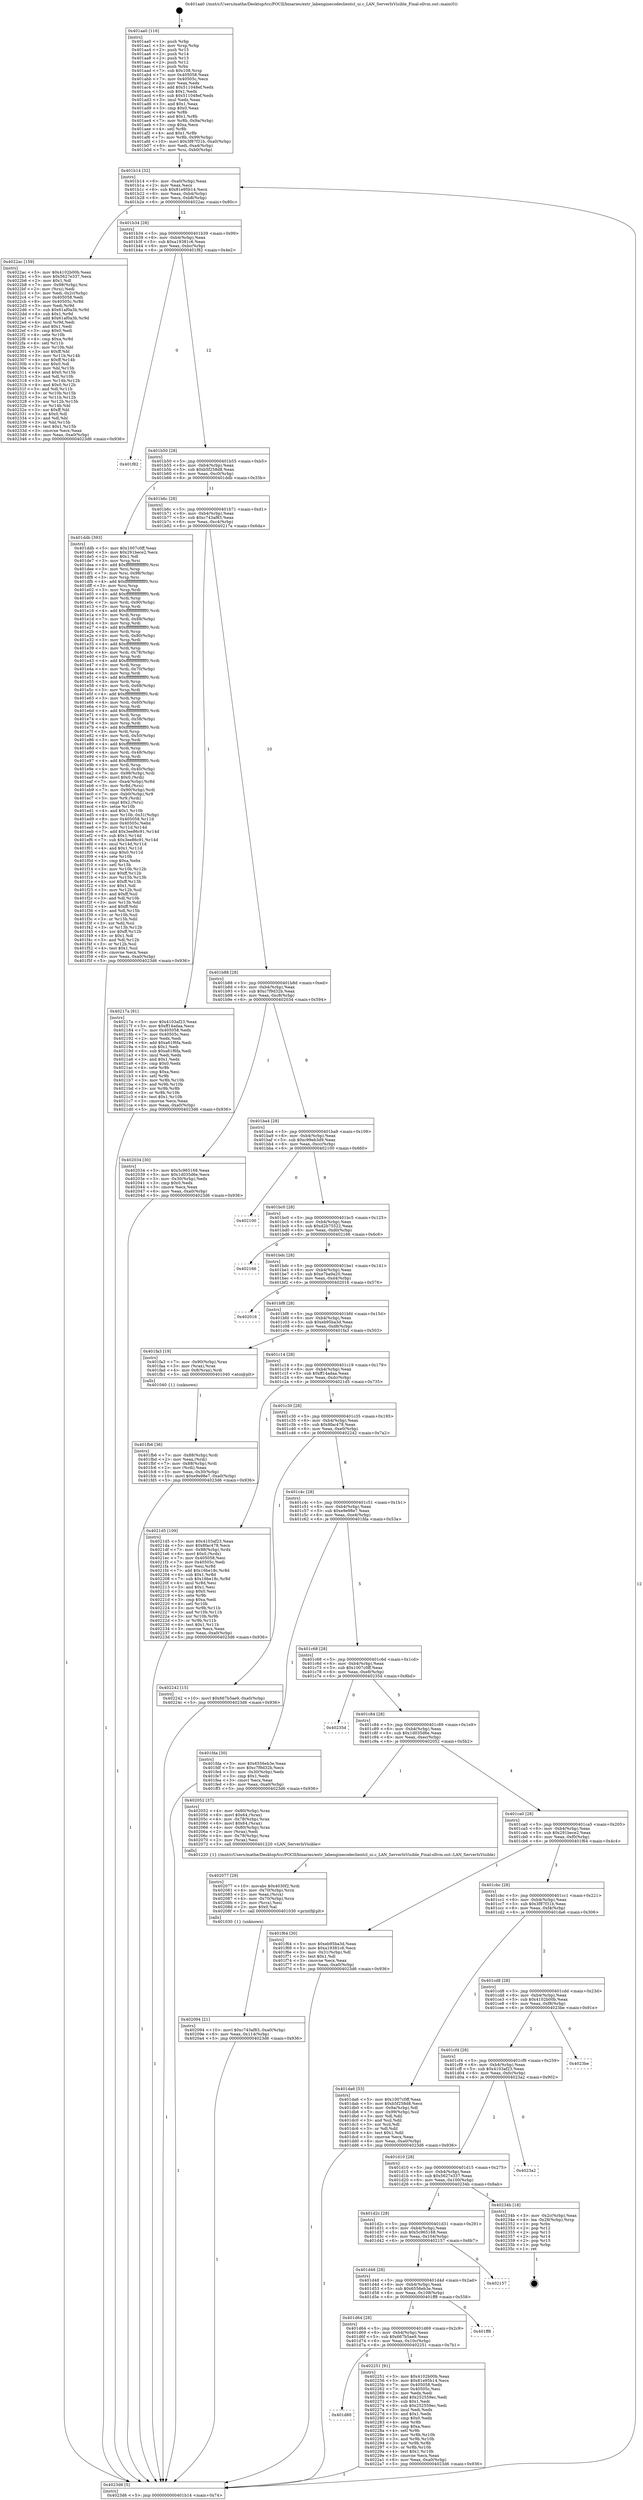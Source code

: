 digraph "0x401aa0" {
  label = "0x401aa0 (/mnt/c/Users/mathe/Desktop/tcc/POCII/binaries/extr_labenginecodeclientcl_ui.c_LAN_ServerIsVisible_Final-ollvm.out::main(0))"
  labelloc = "t"
  node[shape=record]

  Entry [label="",width=0.3,height=0.3,shape=circle,fillcolor=black,style=filled]
  "0x401b14" [label="{
     0x401b14 [32]\l
     | [instrs]\l
     &nbsp;&nbsp;0x401b14 \<+6\>: mov -0xa0(%rbp),%eax\l
     &nbsp;&nbsp;0x401b1a \<+2\>: mov %eax,%ecx\l
     &nbsp;&nbsp;0x401b1c \<+6\>: sub $0x81e95b14,%ecx\l
     &nbsp;&nbsp;0x401b22 \<+6\>: mov %eax,-0xb4(%rbp)\l
     &nbsp;&nbsp;0x401b28 \<+6\>: mov %ecx,-0xb8(%rbp)\l
     &nbsp;&nbsp;0x401b2e \<+6\>: je 00000000004022ac \<main+0x80c\>\l
  }"]
  "0x4022ac" [label="{
     0x4022ac [159]\l
     | [instrs]\l
     &nbsp;&nbsp;0x4022ac \<+5\>: mov $0x4102b00b,%eax\l
     &nbsp;&nbsp;0x4022b1 \<+5\>: mov $0x5627e337,%ecx\l
     &nbsp;&nbsp;0x4022b6 \<+2\>: mov $0x1,%dl\l
     &nbsp;&nbsp;0x4022b8 \<+7\>: mov -0x98(%rbp),%rsi\l
     &nbsp;&nbsp;0x4022bf \<+2\>: mov (%rsi),%edi\l
     &nbsp;&nbsp;0x4022c1 \<+3\>: mov %edi,-0x2c(%rbp)\l
     &nbsp;&nbsp;0x4022c4 \<+7\>: mov 0x405058,%edi\l
     &nbsp;&nbsp;0x4022cb \<+8\>: mov 0x40505c,%r8d\l
     &nbsp;&nbsp;0x4022d3 \<+3\>: mov %edi,%r9d\l
     &nbsp;&nbsp;0x4022d6 \<+7\>: sub $0x61af0a3b,%r9d\l
     &nbsp;&nbsp;0x4022dd \<+4\>: sub $0x1,%r9d\l
     &nbsp;&nbsp;0x4022e1 \<+7\>: add $0x61af0a3b,%r9d\l
     &nbsp;&nbsp;0x4022e8 \<+4\>: imul %r9d,%edi\l
     &nbsp;&nbsp;0x4022ec \<+3\>: and $0x1,%edi\l
     &nbsp;&nbsp;0x4022ef \<+3\>: cmp $0x0,%edi\l
     &nbsp;&nbsp;0x4022f2 \<+4\>: sete %r10b\l
     &nbsp;&nbsp;0x4022f6 \<+4\>: cmp $0xa,%r8d\l
     &nbsp;&nbsp;0x4022fa \<+4\>: setl %r11b\l
     &nbsp;&nbsp;0x4022fe \<+3\>: mov %r10b,%bl\l
     &nbsp;&nbsp;0x402301 \<+3\>: xor $0xff,%bl\l
     &nbsp;&nbsp;0x402304 \<+3\>: mov %r11b,%r14b\l
     &nbsp;&nbsp;0x402307 \<+4\>: xor $0xff,%r14b\l
     &nbsp;&nbsp;0x40230b \<+3\>: xor $0x0,%dl\l
     &nbsp;&nbsp;0x40230e \<+3\>: mov %bl,%r15b\l
     &nbsp;&nbsp;0x402311 \<+4\>: and $0x0,%r15b\l
     &nbsp;&nbsp;0x402315 \<+3\>: and %dl,%r10b\l
     &nbsp;&nbsp;0x402318 \<+3\>: mov %r14b,%r12b\l
     &nbsp;&nbsp;0x40231b \<+4\>: and $0x0,%r12b\l
     &nbsp;&nbsp;0x40231f \<+3\>: and %dl,%r11b\l
     &nbsp;&nbsp;0x402322 \<+3\>: or %r10b,%r15b\l
     &nbsp;&nbsp;0x402325 \<+3\>: or %r11b,%r12b\l
     &nbsp;&nbsp;0x402328 \<+3\>: xor %r12b,%r15b\l
     &nbsp;&nbsp;0x40232b \<+3\>: or %r14b,%bl\l
     &nbsp;&nbsp;0x40232e \<+3\>: xor $0xff,%bl\l
     &nbsp;&nbsp;0x402331 \<+3\>: or $0x0,%dl\l
     &nbsp;&nbsp;0x402334 \<+2\>: and %dl,%bl\l
     &nbsp;&nbsp;0x402336 \<+3\>: or %bl,%r15b\l
     &nbsp;&nbsp;0x402339 \<+4\>: test $0x1,%r15b\l
     &nbsp;&nbsp;0x40233d \<+3\>: cmovne %ecx,%eax\l
     &nbsp;&nbsp;0x402340 \<+6\>: mov %eax,-0xa0(%rbp)\l
     &nbsp;&nbsp;0x402346 \<+5\>: jmp 00000000004023d6 \<main+0x936\>\l
  }"]
  "0x401b34" [label="{
     0x401b34 [28]\l
     | [instrs]\l
     &nbsp;&nbsp;0x401b34 \<+5\>: jmp 0000000000401b39 \<main+0x99\>\l
     &nbsp;&nbsp;0x401b39 \<+6\>: mov -0xb4(%rbp),%eax\l
     &nbsp;&nbsp;0x401b3f \<+5\>: sub $0xa19381c6,%eax\l
     &nbsp;&nbsp;0x401b44 \<+6\>: mov %eax,-0xbc(%rbp)\l
     &nbsp;&nbsp;0x401b4a \<+6\>: je 0000000000401f82 \<main+0x4e2\>\l
  }"]
  Exit [label="",width=0.3,height=0.3,shape=circle,fillcolor=black,style=filled,peripheries=2]
  "0x401f82" [label="{
     0x401f82\l
  }", style=dashed]
  "0x401b50" [label="{
     0x401b50 [28]\l
     | [instrs]\l
     &nbsp;&nbsp;0x401b50 \<+5\>: jmp 0000000000401b55 \<main+0xb5\>\l
     &nbsp;&nbsp;0x401b55 \<+6\>: mov -0xb4(%rbp),%eax\l
     &nbsp;&nbsp;0x401b5b \<+5\>: sub $0xb5f258d8,%eax\l
     &nbsp;&nbsp;0x401b60 \<+6\>: mov %eax,-0xc0(%rbp)\l
     &nbsp;&nbsp;0x401b66 \<+6\>: je 0000000000401ddb \<main+0x33b\>\l
  }"]
  "0x401d80" [label="{
     0x401d80\l
  }", style=dashed]
  "0x401ddb" [label="{
     0x401ddb [393]\l
     | [instrs]\l
     &nbsp;&nbsp;0x401ddb \<+5\>: mov $0x1007c0ff,%eax\l
     &nbsp;&nbsp;0x401de0 \<+5\>: mov $0x291bece2,%ecx\l
     &nbsp;&nbsp;0x401de5 \<+2\>: mov $0x1,%dl\l
     &nbsp;&nbsp;0x401de7 \<+3\>: mov %rsp,%rsi\l
     &nbsp;&nbsp;0x401dea \<+4\>: add $0xfffffffffffffff0,%rsi\l
     &nbsp;&nbsp;0x401dee \<+3\>: mov %rsi,%rsp\l
     &nbsp;&nbsp;0x401df1 \<+7\>: mov %rsi,-0x98(%rbp)\l
     &nbsp;&nbsp;0x401df8 \<+3\>: mov %rsp,%rsi\l
     &nbsp;&nbsp;0x401dfb \<+4\>: add $0xfffffffffffffff0,%rsi\l
     &nbsp;&nbsp;0x401dff \<+3\>: mov %rsi,%rsp\l
     &nbsp;&nbsp;0x401e02 \<+3\>: mov %rsp,%rdi\l
     &nbsp;&nbsp;0x401e05 \<+4\>: add $0xfffffffffffffff0,%rdi\l
     &nbsp;&nbsp;0x401e09 \<+3\>: mov %rdi,%rsp\l
     &nbsp;&nbsp;0x401e0c \<+7\>: mov %rdi,-0x90(%rbp)\l
     &nbsp;&nbsp;0x401e13 \<+3\>: mov %rsp,%rdi\l
     &nbsp;&nbsp;0x401e16 \<+4\>: add $0xfffffffffffffff0,%rdi\l
     &nbsp;&nbsp;0x401e1a \<+3\>: mov %rdi,%rsp\l
     &nbsp;&nbsp;0x401e1d \<+7\>: mov %rdi,-0x88(%rbp)\l
     &nbsp;&nbsp;0x401e24 \<+3\>: mov %rsp,%rdi\l
     &nbsp;&nbsp;0x401e27 \<+4\>: add $0xfffffffffffffff0,%rdi\l
     &nbsp;&nbsp;0x401e2b \<+3\>: mov %rdi,%rsp\l
     &nbsp;&nbsp;0x401e2e \<+4\>: mov %rdi,-0x80(%rbp)\l
     &nbsp;&nbsp;0x401e32 \<+3\>: mov %rsp,%rdi\l
     &nbsp;&nbsp;0x401e35 \<+4\>: add $0xfffffffffffffff0,%rdi\l
     &nbsp;&nbsp;0x401e39 \<+3\>: mov %rdi,%rsp\l
     &nbsp;&nbsp;0x401e3c \<+4\>: mov %rdi,-0x78(%rbp)\l
     &nbsp;&nbsp;0x401e40 \<+3\>: mov %rsp,%rdi\l
     &nbsp;&nbsp;0x401e43 \<+4\>: add $0xfffffffffffffff0,%rdi\l
     &nbsp;&nbsp;0x401e47 \<+3\>: mov %rdi,%rsp\l
     &nbsp;&nbsp;0x401e4a \<+4\>: mov %rdi,-0x70(%rbp)\l
     &nbsp;&nbsp;0x401e4e \<+3\>: mov %rsp,%rdi\l
     &nbsp;&nbsp;0x401e51 \<+4\>: add $0xfffffffffffffff0,%rdi\l
     &nbsp;&nbsp;0x401e55 \<+3\>: mov %rdi,%rsp\l
     &nbsp;&nbsp;0x401e58 \<+4\>: mov %rdi,-0x68(%rbp)\l
     &nbsp;&nbsp;0x401e5c \<+3\>: mov %rsp,%rdi\l
     &nbsp;&nbsp;0x401e5f \<+4\>: add $0xfffffffffffffff0,%rdi\l
     &nbsp;&nbsp;0x401e63 \<+3\>: mov %rdi,%rsp\l
     &nbsp;&nbsp;0x401e66 \<+4\>: mov %rdi,-0x60(%rbp)\l
     &nbsp;&nbsp;0x401e6a \<+3\>: mov %rsp,%rdi\l
     &nbsp;&nbsp;0x401e6d \<+4\>: add $0xfffffffffffffff0,%rdi\l
     &nbsp;&nbsp;0x401e71 \<+3\>: mov %rdi,%rsp\l
     &nbsp;&nbsp;0x401e74 \<+4\>: mov %rdi,-0x58(%rbp)\l
     &nbsp;&nbsp;0x401e78 \<+3\>: mov %rsp,%rdi\l
     &nbsp;&nbsp;0x401e7b \<+4\>: add $0xfffffffffffffff0,%rdi\l
     &nbsp;&nbsp;0x401e7f \<+3\>: mov %rdi,%rsp\l
     &nbsp;&nbsp;0x401e82 \<+4\>: mov %rdi,-0x50(%rbp)\l
     &nbsp;&nbsp;0x401e86 \<+3\>: mov %rsp,%rdi\l
     &nbsp;&nbsp;0x401e89 \<+4\>: add $0xfffffffffffffff0,%rdi\l
     &nbsp;&nbsp;0x401e8d \<+3\>: mov %rdi,%rsp\l
     &nbsp;&nbsp;0x401e90 \<+4\>: mov %rdi,-0x48(%rbp)\l
     &nbsp;&nbsp;0x401e94 \<+3\>: mov %rsp,%rdi\l
     &nbsp;&nbsp;0x401e97 \<+4\>: add $0xfffffffffffffff0,%rdi\l
     &nbsp;&nbsp;0x401e9b \<+3\>: mov %rdi,%rsp\l
     &nbsp;&nbsp;0x401e9e \<+4\>: mov %rdi,-0x40(%rbp)\l
     &nbsp;&nbsp;0x401ea2 \<+7\>: mov -0x98(%rbp),%rdi\l
     &nbsp;&nbsp;0x401ea9 \<+6\>: movl $0x0,(%rdi)\l
     &nbsp;&nbsp;0x401eaf \<+7\>: mov -0xa4(%rbp),%r8d\l
     &nbsp;&nbsp;0x401eb6 \<+3\>: mov %r8d,(%rsi)\l
     &nbsp;&nbsp;0x401eb9 \<+7\>: mov -0x90(%rbp),%rdi\l
     &nbsp;&nbsp;0x401ec0 \<+7\>: mov -0xb0(%rbp),%r9\l
     &nbsp;&nbsp;0x401ec7 \<+3\>: mov %r9,(%rdi)\l
     &nbsp;&nbsp;0x401eca \<+3\>: cmpl $0x2,(%rsi)\l
     &nbsp;&nbsp;0x401ecd \<+4\>: setne %r10b\l
     &nbsp;&nbsp;0x401ed1 \<+4\>: and $0x1,%r10b\l
     &nbsp;&nbsp;0x401ed5 \<+4\>: mov %r10b,-0x31(%rbp)\l
     &nbsp;&nbsp;0x401ed9 \<+8\>: mov 0x405058,%r11d\l
     &nbsp;&nbsp;0x401ee1 \<+7\>: mov 0x40505c,%ebx\l
     &nbsp;&nbsp;0x401ee8 \<+3\>: mov %r11d,%r14d\l
     &nbsp;&nbsp;0x401eeb \<+7\>: add $0x3ee86c91,%r14d\l
     &nbsp;&nbsp;0x401ef2 \<+4\>: sub $0x1,%r14d\l
     &nbsp;&nbsp;0x401ef6 \<+7\>: sub $0x3ee86c91,%r14d\l
     &nbsp;&nbsp;0x401efd \<+4\>: imul %r14d,%r11d\l
     &nbsp;&nbsp;0x401f01 \<+4\>: and $0x1,%r11d\l
     &nbsp;&nbsp;0x401f05 \<+4\>: cmp $0x0,%r11d\l
     &nbsp;&nbsp;0x401f09 \<+4\>: sete %r10b\l
     &nbsp;&nbsp;0x401f0d \<+3\>: cmp $0xa,%ebx\l
     &nbsp;&nbsp;0x401f10 \<+4\>: setl %r15b\l
     &nbsp;&nbsp;0x401f14 \<+3\>: mov %r10b,%r12b\l
     &nbsp;&nbsp;0x401f17 \<+4\>: xor $0xff,%r12b\l
     &nbsp;&nbsp;0x401f1b \<+3\>: mov %r15b,%r13b\l
     &nbsp;&nbsp;0x401f1e \<+4\>: xor $0xff,%r13b\l
     &nbsp;&nbsp;0x401f22 \<+3\>: xor $0x1,%dl\l
     &nbsp;&nbsp;0x401f25 \<+3\>: mov %r12b,%sil\l
     &nbsp;&nbsp;0x401f28 \<+4\>: and $0xff,%sil\l
     &nbsp;&nbsp;0x401f2c \<+3\>: and %dl,%r10b\l
     &nbsp;&nbsp;0x401f2f \<+3\>: mov %r13b,%dil\l
     &nbsp;&nbsp;0x401f32 \<+4\>: and $0xff,%dil\l
     &nbsp;&nbsp;0x401f36 \<+3\>: and %dl,%r15b\l
     &nbsp;&nbsp;0x401f39 \<+3\>: or %r10b,%sil\l
     &nbsp;&nbsp;0x401f3c \<+3\>: or %r15b,%dil\l
     &nbsp;&nbsp;0x401f3f \<+3\>: xor %dil,%sil\l
     &nbsp;&nbsp;0x401f42 \<+3\>: or %r13b,%r12b\l
     &nbsp;&nbsp;0x401f45 \<+4\>: xor $0xff,%r12b\l
     &nbsp;&nbsp;0x401f49 \<+3\>: or $0x1,%dl\l
     &nbsp;&nbsp;0x401f4c \<+3\>: and %dl,%r12b\l
     &nbsp;&nbsp;0x401f4f \<+3\>: or %r12b,%sil\l
     &nbsp;&nbsp;0x401f52 \<+4\>: test $0x1,%sil\l
     &nbsp;&nbsp;0x401f56 \<+3\>: cmovne %ecx,%eax\l
     &nbsp;&nbsp;0x401f59 \<+6\>: mov %eax,-0xa0(%rbp)\l
     &nbsp;&nbsp;0x401f5f \<+5\>: jmp 00000000004023d6 \<main+0x936\>\l
  }"]
  "0x401b6c" [label="{
     0x401b6c [28]\l
     | [instrs]\l
     &nbsp;&nbsp;0x401b6c \<+5\>: jmp 0000000000401b71 \<main+0xd1\>\l
     &nbsp;&nbsp;0x401b71 \<+6\>: mov -0xb4(%rbp),%eax\l
     &nbsp;&nbsp;0x401b77 \<+5\>: sub $0xc743af83,%eax\l
     &nbsp;&nbsp;0x401b7c \<+6\>: mov %eax,-0xc4(%rbp)\l
     &nbsp;&nbsp;0x401b82 \<+6\>: je 000000000040217a \<main+0x6da\>\l
  }"]
  "0x402251" [label="{
     0x402251 [91]\l
     | [instrs]\l
     &nbsp;&nbsp;0x402251 \<+5\>: mov $0x4102b00b,%eax\l
     &nbsp;&nbsp;0x402256 \<+5\>: mov $0x81e95b14,%ecx\l
     &nbsp;&nbsp;0x40225b \<+7\>: mov 0x405058,%edx\l
     &nbsp;&nbsp;0x402262 \<+7\>: mov 0x40505c,%esi\l
     &nbsp;&nbsp;0x402269 \<+2\>: mov %edx,%edi\l
     &nbsp;&nbsp;0x40226b \<+6\>: add $0x252559ec,%edi\l
     &nbsp;&nbsp;0x402271 \<+3\>: sub $0x1,%edi\l
     &nbsp;&nbsp;0x402274 \<+6\>: sub $0x252559ec,%edi\l
     &nbsp;&nbsp;0x40227a \<+3\>: imul %edi,%edx\l
     &nbsp;&nbsp;0x40227d \<+3\>: and $0x1,%edx\l
     &nbsp;&nbsp;0x402280 \<+3\>: cmp $0x0,%edx\l
     &nbsp;&nbsp;0x402283 \<+4\>: sete %r8b\l
     &nbsp;&nbsp;0x402287 \<+3\>: cmp $0xa,%esi\l
     &nbsp;&nbsp;0x40228a \<+4\>: setl %r9b\l
     &nbsp;&nbsp;0x40228e \<+3\>: mov %r8b,%r10b\l
     &nbsp;&nbsp;0x402291 \<+3\>: and %r9b,%r10b\l
     &nbsp;&nbsp;0x402294 \<+3\>: xor %r9b,%r8b\l
     &nbsp;&nbsp;0x402297 \<+3\>: or %r8b,%r10b\l
     &nbsp;&nbsp;0x40229a \<+4\>: test $0x1,%r10b\l
     &nbsp;&nbsp;0x40229e \<+3\>: cmovne %ecx,%eax\l
     &nbsp;&nbsp;0x4022a1 \<+6\>: mov %eax,-0xa0(%rbp)\l
     &nbsp;&nbsp;0x4022a7 \<+5\>: jmp 00000000004023d6 \<main+0x936\>\l
  }"]
  "0x40217a" [label="{
     0x40217a [91]\l
     | [instrs]\l
     &nbsp;&nbsp;0x40217a \<+5\>: mov $0x4103af23,%eax\l
     &nbsp;&nbsp;0x40217f \<+5\>: mov $0xff14adaa,%ecx\l
     &nbsp;&nbsp;0x402184 \<+7\>: mov 0x405058,%edx\l
     &nbsp;&nbsp;0x40218b \<+7\>: mov 0x40505c,%esi\l
     &nbsp;&nbsp;0x402192 \<+2\>: mov %edx,%edi\l
     &nbsp;&nbsp;0x402194 \<+6\>: add $0xa61f6fa,%edi\l
     &nbsp;&nbsp;0x40219a \<+3\>: sub $0x1,%edi\l
     &nbsp;&nbsp;0x40219d \<+6\>: sub $0xa61f6fa,%edi\l
     &nbsp;&nbsp;0x4021a3 \<+3\>: imul %edi,%edx\l
     &nbsp;&nbsp;0x4021a6 \<+3\>: and $0x1,%edx\l
     &nbsp;&nbsp;0x4021a9 \<+3\>: cmp $0x0,%edx\l
     &nbsp;&nbsp;0x4021ac \<+4\>: sete %r8b\l
     &nbsp;&nbsp;0x4021b0 \<+3\>: cmp $0xa,%esi\l
     &nbsp;&nbsp;0x4021b3 \<+4\>: setl %r9b\l
     &nbsp;&nbsp;0x4021b7 \<+3\>: mov %r8b,%r10b\l
     &nbsp;&nbsp;0x4021ba \<+3\>: and %r9b,%r10b\l
     &nbsp;&nbsp;0x4021bd \<+3\>: xor %r9b,%r8b\l
     &nbsp;&nbsp;0x4021c0 \<+3\>: or %r8b,%r10b\l
     &nbsp;&nbsp;0x4021c3 \<+4\>: test $0x1,%r10b\l
     &nbsp;&nbsp;0x4021c7 \<+3\>: cmovne %ecx,%eax\l
     &nbsp;&nbsp;0x4021ca \<+6\>: mov %eax,-0xa0(%rbp)\l
     &nbsp;&nbsp;0x4021d0 \<+5\>: jmp 00000000004023d6 \<main+0x936\>\l
  }"]
  "0x401b88" [label="{
     0x401b88 [28]\l
     | [instrs]\l
     &nbsp;&nbsp;0x401b88 \<+5\>: jmp 0000000000401b8d \<main+0xed\>\l
     &nbsp;&nbsp;0x401b8d \<+6\>: mov -0xb4(%rbp),%eax\l
     &nbsp;&nbsp;0x401b93 \<+5\>: sub $0xc7f9d32b,%eax\l
     &nbsp;&nbsp;0x401b98 \<+6\>: mov %eax,-0xc8(%rbp)\l
     &nbsp;&nbsp;0x401b9e \<+6\>: je 0000000000402034 \<main+0x594\>\l
  }"]
  "0x401d64" [label="{
     0x401d64 [28]\l
     | [instrs]\l
     &nbsp;&nbsp;0x401d64 \<+5\>: jmp 0000000000401d69 \<main+0x2c9\>\l
     &nbsp;&nbsp;0x401d69 \<+6\>: mov -0xb4(%rbp),%eax\l
     &nbsp;&nbsp;0x401d6f \<+5\>: sub $0x667b5ae9,%eax\l
     &nbsp;&nbsp;0x401d74 \<+6\>: mov %eax,-0x10c(%rbp)\l
     &nbsp;&nbsp;0x401d7a \<+6\>: je 0000000000402251 \<main+0x7b1\>\l
  }"]
  "0x402034" [label="{
     0x402034 [30]\l
     | [instrs]\l
     &nbsp;&nbsp;0x402034 \<+5\>: mov $0x5c965168,%eax\l
     &nbsp;&nbsp;0x402039 \<+5\>: mov $0x1d035d6e,%ecx\l
     &nbsp;&nbsp;0x40203e \<+3\>: mov -0x30(%rbp),%edx\l
     &nbsp;&nbsp;0x402041 \<+3\>: cmp $0x0,%edx\l
     &nbsp;&nbsp;0x402044 \<+3\>: cmove %ecx,%eax\l
     &nbsp;&nbsp;0x402047 \<+6\>: mov %eax,-0xa0(%rbp)\l
     &nbsp;&nbsp;0x40204d \<+5\>: jmp 00000000004023d6 \<main+0x936\>\l
  }"]
  "0x401ba4" [label="{
     0x401ba4 [28]\l
     | [instrs]\l
     &nbsp;&nbsp;0x401ba4 \<+5\>: jmp 0000000000401ba9 \<main+0x109\>\l
     &nbsp;&nbsp;0x401ba9 \<+6\>: mov -0xb4(%rbp),%eax\l
     &nbsp;&nbsp;0x401baf \<+5\>: sub $0xc99eb3d9,%eax\l
     &nbsp;&nbsp;0x401bb4 \<+6\>: mov %eax,-0xcc(%rbp)\l
     &nbsp;&nbsp;0x401bba \<+6\>: je 0000000000402100 \<main+0x660\>\l
  }"]
  "0x401ff8" [label="{
     0x401ff8\l
  }", style=dashed]
  "0x402100" [label="{
     0x402100\l
  }", style=dashed]
  "0x401bc0" [label="{
     0x401bc0 [28]\l
     | [instrs]\l
     &nbsp;&nbsp;0x401bc0 \<+5\>: jmp 0000000000401bc5 \<main+0x125\>\l
     &nbsp;&nbsp;0x401bc5 \<+6\>: mov -0xb4(%rbp),%eax\l
     &nbsp;&nbsp;0x401bcb \<+5\>: sub $0xd2b75522,%eax\l
     &nbsp;&nbsp;0x401bd0 \<+6\>: mov %eax,-0xd0(%rbp)\l
     &nbsp;&nbsp;0x401bd6 \<+6\>: je 0000000000402166 \<main+0x6c6\>\l
  }"]
  "0x401d48" [label="{
     0x401d48 [28]\l
     | [instrs]\l
     &nbsp;&nbsp;0x401d48 \<+5\>: jmp 0000000000401d4d \<main+0x2ad\>\l
     &nbsp;&nbsp;0x401d4d \<+6\>: mov -0xb4(%rbp),%eax\l
     &nbsp;&nbsp;0x401d53 \<+5\>: sub $0x6556eb3e,%eax\l
     &nbsp;&nbsp;0x401d58 \<+6\>: mov %eax,-0x108(%rbp)\l
     &nbsp;&nbsp;0x401d5e \<+6\>: je 0000000000401ff8 \<main+0x558\>\l
  }"]
  "0x402166" [label="{
     0x402166\l
  }", style=dashed]
  "0x401bdc" [label="{
     0x401bdc [28]\l
     | [instrs]\l
     &nbsp;&nbsp;0x401bdc \<+5\>: jmp 0000000000401be1 \<main+0x141\>\l
     &nbsp;&nbsp;0x401be1 \<+6\>: mov -0xb4(%rbp),%eax\l
     &nbsp;&nbsp;0x401be7 \<+5\>: sub $0xe7ba9a20,%eax\l
     &nbsp;&nbsp;0x401bec \<+6\>: mov %eax,-0xd4(%rbp)\l
     &nbsp;&nbsp;0x401bf2 \<+6\>: je 0000000000402016 \<main+0x576\>\l
  }"]
  "0x402157" [label="{
     0x402157\l
  }", style=dashed]
  "0x402016" [label="{
     0x402016\l
  }", style=dashed]
  "0x401bf8" [label="{
     0x401bf8 [28]\l
     | [instrs]\l
     &nbsp;&nbsp;0x401bf8 \<+5\>: jmp 0000000000401bfd \<main+0x15d\>\l
     &nbsp;&nbsp;0x401bfd \<+6\>: mov -0xb4(%rbp),%eax\l
     &nbsp;&nbsp;0x401c03 \<+5\>: sub $0xeb95ba3d,%eax\l
     &nbsp;&nbsp;0x401c08 \<+6\>: mov %eax,-0xd8(%rbp)\l
     &nbsp;&nbsp;0x401c0e \<+6\>: je 0000000000401fa3 \<main+0x503\>\l
  }"]
  "0x401d2c" [label="{
     0x401d2c [28]\l
     | [instrs]\l
     &nbsp;&nbsp;0x401d2c \<+5\>: jmp 0000000000401d31 \<main+0x291\>\l
     &nbsp;&nbsp;0x401d31 \<+6\>: mov -0xb4(%rbp),%eax\l
     &nbsp;&nbsp;0x401d37 \<+5\>: sub $0x5c965168,%eax\l
     &nbsp;&nbsp;0x401d3c \<+6\>: mov %eax,-0x104(%rbp)\l
     &nbsp;&nbsp;0x401d42 \<+6\>: je 0000000000402157 \<main+0x6b7\>\l
  }"]
  "0x401fa3" [label="{
     0x401fa3 [19]\l
     | [instrs]\l
     &nbsp;&nbsp;0x401fa3 \<+7\>: mov -0x90(%rbp),%rax\l
     &nbsp;&nbsp;0x401faa \<+3\>: mov (%rax),%rax\l
     &nbsp;&nbsp;0x401fad \<+4\>: mov 0x8(%rax),%rdi\l
     &nbsp;&nbsp;0x401fb1 \<+5\>: call 0000000000401040 \<atoi@plt\>\l
     | [calls]\l
     &nbsp;&nbsp;0x401040 \{1\} (unknown)\l
  }"]
  "0x401c14" [label="{
     0x401c14 [28]\l
     | [instrs]\l
     &nbsp;&nbsp;0x401c14 \<+5\>: jmp 0000000000401c19 \<main+0x179\>\l
     &nbsp;&nbsp;0x401c19 \<+6\>: mov -0xb4(%rbp),%eax\l
     &nbsp;&nbsp;0x401c1f \<+5\>: sub $0xff14adaa,%eax\l
     &nbsp;&nbsp;0x401c24 \<+6\>: mov %eax,-0xdc(%rbp)\l
     &nbsp;&nbsp;0x401c2a \<+6\>: je 00000000004021d5 \<main+0x735\>\l
  }"]
  "0x40234b" [label="{
     0x40234b [18]\l
     | [instrs]\l
     &nbsp;&nbsp;0x40234b \<+3\>: mov -0x2c(%rbp),%eax\l
     &nbsp;&nbsp;0x40234e \<+4\>: lea -0x28(%rbp),%rsp\l
     &nbsp;&nbsp;0x402352 \<+1\>: pop %rbx\l
     &nbsp;&nbsp;0x402353 \<+2\>: pop %r12\l
     &nbsp;&nbsp;0x402355 \<+2\>: pop %r13\l
     &nbsp;&nbsp;0x402357 \<+2\>: pop %r14\l
     &nbsp;&nbsp;0x402359 \<+2\>: pop %r15\l
     &nbsp;&nbsp;0x40235b \<+1\>: pop %rbp\l
     &nbsp;&nbsp;0x40235c \<+1\>: ret\l
  }"]
  "0x4021d5" [label="{
     0x4021d5 [109]\l
     | [instrs]\l
     &nbsp;&nbsp;0x4021d5 \<+5\>: mov $0x4103af23,%eax\l
     &nbsp;&nbsp;0x4021da \<+5\>: mov $0x8fac478,%ecx\l
     &nbsp;&nbsp;0x4021df \<+7\>: mov -0x98(%rbp),%rdx\l
     &nbsp;&nbsp;0x4021e6 \<+6\>: movl $0x0,(%rdx)\l
     &nbsp;&nbsp;0x4021ec \<+7\>: mov 0x405058,%esi\l
     &nbsp;&nbsp;0x4021f3 \<+7\>: mov 0x40505c,%edi\l
     &nbsp;&nbsp;0x4021fa \<+3\>: mov %esi,%r8d\l
     &nbsp;&nbsp;0x4021fd \<+7\>: add $0x16be18c,%r8d\l
     &nbsp;&nbsp;0x402204 \<+4\>: sub $0x1,%r8d\l
     &nbsp;&nbsp;0x402208 \<+7\>: sub $0x16be18c,%r8d\l
     &nbsp;&nbsp;0x40220f \<+4\>: imul %r8d,%esi\l
     &nbsp;&nbsp;0x402213 \<+3\>: and $0x1,%esi\l
     &nbsp;&nbsp;0x402216 \<+3\>: cmp $0x0,%esi\l
     &nbsp;&nbsp;0x402219 \<+4\>: sete %r9b\l
     &nbsp;&nbsp;0x40221d \<+3\>: cmp $0xa,%edi\l
     &nbsp;&nbsp;0x402220 \<+4\>: setl %r10b\l
     &nbsp;&nbsp;0x402224 \<+3\>: mov %r9b,%r11b\l
     &nbsp;&nbsp;0x402227 \<+3\>: and %r10b,%r11b\l
     &nbsp;&nbsp;0x40222a \<+3\>: xor %r10b,%r9b\l
     &nbsp;&nbsp;0x40222d \<+3\>: or %r9b,%r11b\l
     &nbsp;&nbsp;0x402230 \<+4\>: test $0x1,%r11b\l
     &nbsp;&nbsp;0x402234 \<+3\>: cmovne %ecx,%eax\l
     &nbsp;&nbsp;0x402237 \<+6\>: mov %eax,-0xa0(%rbp)\l
     &nbsp;&nbsp;0x40223d \<+5\>: jmp 00000000004023d6 \<main+0x936\>\l
  }"]
  "0x401c30" [label="{
     0x401c30 [28]\l
     | [instrs]\l
     &nbsp;&nbsp;0x401c30 \<+5\>: jmp 0000000000401c35 \<main+0x195\>\l
     &nbsp;&nbsp;0x401c35 \<+6\>: mov -0xb4(%rbp),%eax\l
     &nbsp;&nbsp;0x401c3b \<+5\>: sub $0x8fac478,%eax\l
     &nbsp;&nbsp;0x401c40 \<+6\>: mov %eax,-0xe0(%rbp)\l
     &nbsp;&nbsp;0x401c46 \<+6\>: je 0000000000402242 \<main+0x7a2\>\l
  }"]
  "0x401d10" [label="{
     0x401d10 [28]\l
     | [instrs]\l
     &nbsp;&nbsp;0x401d10 \<+5\>: jmp 0000000000401d15 \<main+0x275\>\l
     &nbsp;&nbsp;0x401d15 \<+6\>: mov -0xb4(%rbp),%eax\l
     &nbsp;&nbsp;0x401d1b \<+5\>: sub $0x5627e337,%eax\l
     &nbsp;&nbsp;0x401d20 \<+6\>: mov %eax,-0x100(%rbp)\l
     &nbsp;&nbsp;0x401d26 \<+6\>: je 000000000040234b \<main+0x8ab\>\l
  }"]
  "0x402242" [label="{
     0x402242 [15]\l
     | [instrs]\l
     &nbsp;&nbsp;0x402242 \<+10\>: movl $0x667b5ae9,-0xa0(%rbp)\l
     &nbsp;&nbsp;0x40224c \<+5\>: jmp 00000000004023d6 \<main+0x936\>\l
  }"]
  "0x401c4c" [label="{
     0x401c4c [28]\l
     | [instrs]\l
     &nbsp;&nbsp;0x401c4c \<+5\>: jmp 0000000000401c51 \<main+0x1b1\>\l
     &nbsp;&nbsp;0x401c51 \<+6\>: mov -0xb4(%rbp),%eax\l
     &nbsp;&nbsp;0x401c57 \<+5\>: sub $0xe9e98e7,%eax\l
     &nbsp;&nbsp;0x401c5c \<+6\>: mov %eax,-0xe4(%rbp)\l
     &nbsp;&nbsp;0x401c62 \<+6\>: je 0000000000401fda \<main+0x53a\>\l
  }"]
  "0x4023a2" [label="{
     0x4023a2\l
  }", style=dashed]
  "0x401fda" [label="{
     0x401fda [30]\l
     | [instrs]\l
     &nbsp;&nbsp;0x401fda \<+5\>: mov $0x6556eb3e,%eax\l
     &nbsp;&nbsp;0x401fdf \<+5\>: mov $0xc7f9d32b,%ecx\l
     &nbsp;&nbsp;0x401fe4 \<+3\>: mov -0x30(%rbp),%edx\l
     &nbsp;&nbsp;0x401fe7 \<+3\>: cmp $0x1,%edx\l
     &nbsp;&nbsp;0x401fea \<+3\>: cmovl %ecx,%eax\l
     &nbsp;&nbsp;0x401fed \<+6\>: mov %eax,-0xa0(%rbp)\l
     &nbsp;&nbsp;0x401ff3 \<+5\>: jmp 00000000004023d6 \<main+0x936\>\l
  }"]
  "0x401c68" [label="{
     0x401c68 [28]\l
     | [instrs]\l
     &nbsp;&nbsp;0x401c68 \<+5\>: jmp 0000000000401c6d \<main+0x1cd\>\l
     &nbsp;&nbsp;0x401c6d \<+6\>: mov -0xb4(%rbp),%eax\l
     &nbsp;&nbsp;0x401c73 \<+5\>: sub $0x1007c0ff,%eax\l
     &nbsp;&nbsp;0x401c78 \<+6\>: mov %eax,-0xe8(%rbp)\l
     &nbsp;&nbsp;0x401c7e \<+6\>: je 000000000040235d \<main+0x8bd\>\l
  }"]
  "0x401cf4" [label="{
     0x401cf4 [28]\l
     | [instrs]\l
     &nbsp;&nbsp;0x401cf4 \<+5\>: jmp 0000000000401cf9 \<main+0x259\>\l
     &nbsp;&nbsp;0x401cf9 \<+6\>: mov -0xb4(%rbp),%eax\l
     &nbsp;&nbsp;0x401cff \<+5\>: sub $0x4103af23,%eax\l
     &nbsp;&nbsp;0x401d04 \<+6\>: mov %eax,-0xfc(%rbp)\l
     &nbsp;&nbsp;0x401d0a \<+6\>: je 00000000004023a2 \<main+0x902\>\l
  }"]
  "0x40235d" [label="{
     0x40235d\l
  }", style=dashed]
  "0x401c84" [label="{
     0x401c84 [28]\l
     | [instrs]\l
     &nbsp;&nbsp;0x401c84 \<+5\>: jmp 0000000000401c89 \<main+0x1e9\>\l
     &nbsp;&nbsp;0x401c89 \<+6\>: mov -0xb4(%rbp),%eax\l
     &nbsp;&nbsp;0x401c8f \<+5\>: sub $0x1d035d6e,%eax\l
     &nbsp;&nbsp;0x401c94 \<+6\>: mov %eax,-0xec(%rbp)\l
     &nbsp;&nbsp;0x401c9a \<+6\>: je 0000000000402052 \<main+0x5b2\>\l
  }"]
  "0x4023be" [label="{
     0x4023be\l
  }", style=dashed]
  "0x402052" [label="{
     0x402052 [37]\l
     | [instrs]\l
     &nbsp;&nbsp;0x402052 \<+4\>: mov -0x80(%rbp),%rax\l
     &nbsp;&nbsp;0x402056 \<+6\>: movl $0x64,(%rax)\l
     &nbsp;&nbsp;0x40205c \<+4\>: mov -0x78(%rbp),%rax\l
     &nbsp;&nbsp;0x402060 \<+6\>: movl $0x64,(%rax)\l
     &nbsp;&nbsp;0x402066 \<+4\>: mov -0x80(%rbp),%rax\l
     &nbsp;&nbsp;0x40206a \<+2\>: mov (%rax),%edi\l
     &nbsp;&nbsp;0x40206c \<+4\>: mov -0x78(%rbp),%rax\l
     &nbsp;&nbsp;0x402070 \<+2\>: mov (%rax),%esi\l
     &nbsp;&nbsp;0x402072 \<+5\>: call 0000000000401220 \<LAN_ServerIsVisible\>\l
     | [calls]\l
     &nbsp;&nbsp;0x401220 \{1\} (/mnt/c/Users/mathe/Desktop/tcc/POCII/binaries/extr_labenginecodeclientcl_ui.c_LAN_ServerIsVisible_Final-ollvm.out::LAN_ServerIsVisible)\l
  }"]
  "0x401ca0" [label="{
     0x401ca0 [28]\l
     | [instrs]\l
     &nbsp;&nbsp;0x401ca0 \<+5\>: jmp 0000000000401ca5 \<main+0x205\>\l
     &nbsp;&nbsp;0x401ca5 \<+6\>: mov -0xb4(%rbp),%eax\l
     &nbsp;&nbsp;0x401cab \<+5\>: sub $0x291bece2,%eax\l
     &nbsp;&nbsp;0x401cb0 \<+6\>: mov %eax,-0xf0(%rbp)\l
     &nbsp;&nbsp;0x401cb6 \<+6\>: je 0000000000401f64 \<main+0x4c4\>\l
  }"]
  "0x402094" [label="{
     0x402094 [21]\l
     | [instrs]\l
     &nbsp;&nbsp;0x402094 \<+10\>: movl $0xc743af83,-0xa0(%rbp)\l
     &nbsp;&nbsp;0x40209e \<+6\>: mov %eax,-0x114(%rbp)\l
     &nbsp;&nbsp;0x4020a4 \<+5\>: jmp 00000000004023d6 \<main+0x936\>\l
  }"]
  "0x401f64" [label="{
     0x401f64 [30]\l
     | [instrs]\l
     &nbsp;&nbsp;0x401f64 \<+5\>: mov $0xeb95ba3d,%eax\l
     &nbsp;&nbsp;0x401f69 \<+5\>: mov $0xa19381c6,%ecx\l
     &nbsp;&nbsp;0x401f6e \<+3\>: mov -0x31(%rbp),%dl\l
     &nbsp;&nbsp;0x401f71 \<+3\>: test $0x1,%dl\l
     &nbsp;&nbsp;0x401f74 \<+3\>: cmovne %ecx,%eax\l
     &nbsp;&nbsp;0x401f77 \<+6\>: mov %eax,-0xa0(%rbp)\l
     &nbsp;&nbsp;0x401f7d \<+5\>: jmp 00000000004023d6 \<main+0x936\>\l
  }"]
  "0x401cbc" [label="{
     0x401cbc [28]\l
     | [instrs]\l
     &nbsp;&nbsp;0x401cbc \<+5\>: jmp 0000000000401cc1 \<main+0x221\>\l
     &nbsp;&nbsp;0x401cc1 \<+6\>: mov -0xb4(%rbp),%eax\l
     &nbsp;&nbsp;0x401cc7 \<+5\>: sub $0x3f87f31b,%eax\l
     &nbsp;&nbsp;0x401ccc \<+6\>: mov %eax,-0xf4(%rbp)\l
     &nbsp;&nbsp;0x401cd2 \<+6\>: je 0000000000401da6 \<main+0x306\>\l
  }"]
  "0x402077" [label="{
     0x402077 [29]\l
     | [instrs]\l
     &nbsp;&nbsp;0x402077 \<+10\>: movabs $0x4030f2,%rdi\l
     &nbsp;&nbsp;0x402081 \<+4\>: mov -0x70(%rbp),%rcx\l
     &nbsp;&nbsp;0x402085 \<+2\>: mov %eax,(%rcx)\l
     &nbsp;&nbsp;0x402087 \<+4\>: mov -0x70(%rbp),%rcx\l
     &nbsp;&nbsp;0x40208b \<+2\>: mov (%rcx),%esi\l
     &nbsp;&nbsp;0x40208d \<+2\>: mov $0x0,%al\l
     &nbsp;&nbsp;0x40208f \<+5\>: call 0000000000401030 \<printf@plt\>\l
     | [calls]\l
     &nbsp;&nbsp;0x401030 \{1\} (unknown)\l
  }"]
  "0x401da6" [label="{
     0x401da6 [53]\l
     | [instrs]\l
     &nbsp;&nbsp;0x401da6 \<+5\>: mov $0x1007c0ff,%eax\l
     &nbsp;&nbsp;0x401dab \<+5\>: mov $0xb5f258d8,%ecx\l
     &nbsp;&nbsp;0x401db0 \<+6\>: mov -0x9a(%rbp),%dl\l
     &nbsp;&nbsp;0x401db6 \<+7\>: mov -0x99(%rbp),%sil\l
     &nbsp;&nbsp;0x401dbd \<+3\>: mov %dl,%dil\l
     &nbsp;&nbsp;0x401dc0 \<+3\>: and %sil,%dil\l
     &nbsp;&nbsp;0x401dc3 \<+3\>: xor %sil,%dl\l
     &nbsp;&nbsp;0x401dc6 \<+3\>: or %dl,%dil\l
     &nbsp;&nbsp;0x401dc9 \<+4\>: test $0x1,%dil\l
     &nbsp;&nbsp;0x401dcd \<+3\>: cmovne %ecx,%eax\l
     &nbsp;&nbsp;0x401dd0 \<+6\>: mov %eax,-0xa0(%rbp)\l
     &nbsp;&nbsp;0x401dd6 \<+5\>: jmp 00000000004023d6 \<main+0x936\>\l
  }"]
  "0x401cd8" [label="{
     0x401cd8 [28]\l
     | [instrs]\l
     &nbsp;&nbsp;0x401cd8 \<+5\>: jmp 0000000000401cdd \<main+0x23d\>\l
     &nbsp;&nbsp;0x401cdd \<+6\>: mov -0xb4(%rbp),%eax\l
     &nbsp;&nbsp;0x401ce3 \<+5\>: sub $0x4102b00b,%eax\l
     &nbsp;&nbsp;0x401ce8 \<+6\>: mov %eax,-0xf8(%rbp)\l
     &nbsp;&nbsp;0x401cee \<+6\>: je 00000000004023be \<main+0x91e\>\l
  }"]
  "0x4023d6" [label="{
     0x4023d6 [5]\l
     | [instrs]\l
     &nbsp;&nbsp;0x4023d6 \<+5\>: jmp 0000000000401b14 \<main+0x74\>\l
  }"]
  "0x401aa0" [label="{
     0x401aa0 [116]\l
     | [instrs]\l
     &nbsp;&nbsp;0x401aa0 \<+1\>: push %rbp\l
     &nbsp;&nbsp;0x401aa1 \<+3\>: mov %rsp,%rbp\l
     &nbsp;&nbsp;0x401aa4 \<+2\>: push %r15\l
     &nbsp;&nbsp;0x401aa6 \<+2\>: push %r14\l
     &nbsp;&nbsp;0x401aa8 \<+2\>: push %r13\l
     &nbsp;&nbsp;0x401aaa \<+2\>: push %r12\l
     &nbsp;&nbsp;0x401aac \<+1\>: push %rbx\l
     &nbsp;&nbsp;0x401aad \<+7\>: sub $0x108,%rsp\l
     &nbsp;&nbsp;0x401ab4 \<+7\>: mov 0x405058,%eax\l
     &nbsp;&nbsp;0x401abb \<+7\>: mov 0x40505c,%ecx\l
     &nbsp;&nbsp;0x401ac2 \<+2\>: mov %eax,%edx\l
     &nbsp;&nbsp;0x401ac4 \<+6\>: add $0x511048ef,%edx\l
     &nbsp;&nbsp;0x401aca \<+3\>: sub $0x1,%edx\l
     &nbsp;&nbsp;0x401acd \<+6\>: sub $0x511048ef,%edx\l
     &nbsp;&nbsp;0x401ad3 \<+3\>: imul %edx,%eax\l
     &nbsp;&nbsp;0x401ad6 \<+3\>: and $0x1,%eax\l
     &nbsp;&nbsp;0x401ad9 \<+3\>: cmp $0x0,%eax\l
     &nbsp;&nbsp;0x401adc \<+4\>: sete %r8b\l
     &nbsp;&nbsp;0x401ae0 \<+4\>: and $0x1,%r8b\l
     &nbsp;&nbsp;0x401ae4 \<+7\>: mov %r8b,-0x9a(%rbp)\l
     &nbsp;&nbsp;0x401aeb \<+3\>: cmp $0xa,%ecx\l
     &nbsp;&nbsp;0x401aee \<+4\>: setl %r8b\l
     &nbsp;&nbsp;0x401af2 \<+4\>: and $0x1,%r8b\l
     &nbsp;&nbsp;0x401af6 \<+7\>: mov %r8b,-0x99(%rbp)\l
     &nbsp;&nbsp;0x401afd \<+10\>: movl $0x3f87f31b,-0xa0(%rbp)\l
     &nbsp;&nbsp;0x401b07 \<+6\>: mov %edi,-0xa4(%rbp)\l
     &nbsp;&nbsp;0x401b0d \<+7\>: mov %rsi,-0xb0(%rbp)\l
  }"]
  "0x401fb6" [label="{
     0x401fb6 [36]\l
     | [instrs]\l
     &nbsp;&nbsp;0x401fb6 \<+7\>: mov -0x88(%rbp),%rdi\l
     &nbsp;&nbsp;0x401fbd \<+2\>: mov %eax,(%rdi)\l
     &nbsp;&nbsp;0x401fbf \<+7\>: mov -0x88(%rbp),%rdi\l
     &nbsp;&nbsp;0x401fc6 \<+2\>: mov (%rdi),%eax\l
     &nbsp;&nbsp;0x401fc8 \<+3\>: mov %eax,-0x30(%rbp)\l
     &nbsp;&nbsp;0x401fcb \<+10\>: movl $0xe9e98e7,-0xa0(%rbp)\l
     &nbsp;&nbsp;0x401fd5 \<+5\>: jmp 00000000004023d6 \<main+0x936\>\l
  }"]
  Entry -> "0x401aa0" [label=" 1"]
  "0x401b14" -> "0x4022ac" [label=" 1"]
  "0x401b14" -> "0x401b34" [label=" 12"]
  "0x40234b" -> Exit [label=" 1"]
  "0x401b34" -> "0x401f82" [label=" 0"]
  "0x401b34" -> "0x401b50" [label=" 12"]
  "0x4022ac" -> "0x4023d6" [label=" 1"]
  "0x401b50" -> "0x401ddb" [label=" 1"]
  "0x401b50" -> "0x401b6c" [label=" 11"]
  "0x402251" -> "0x4023d6" [label=" 1"]
  "0x401b6c" -> "0x40217a" [label=" 1"]
  "0x401b6c" -> "0x401b88" [label=" 10"]
  "0x401d64" -> "0x401d80" [label=" 0"]
  "0x401b88" -> "0x402034" [label=" 1"]
  "0x401b88" -> "0x401ba4" [label=" 9"]
  "0x401d64" -> "0x402251" [label=" 1"]
  "0x401ba4" -> "0x402100" [label=" 0"]
  "0x401ba4" -> "0x401bc0" [label=" 9"]
  "0x401d48" -> "0x401d64" [label=" 1"]
  "0x401bc0" -> "0x402166" [label=" 0"]
  "0x401bc0" -> "0x401bdc" [label=" 9"]
  "0x401d48" -> "0x401ff8" [label=" 0"]
  "0x401bdc" -> "0x402016" [label=" 0"]
  "0x401bdc" -> "0x401bf8" [label=" 9"]
  "0x401d2c" -> "0x401d48" [label=" 1"]
  "0x401bf8" -> "0x401fa3" [label=" 1"]
  "0x401bf8" -> "0x401c14" [label=" 8"]
  "0x401d2c" -> "0x402157" [label=" 0"]
  "0x401c14" -> "0x4021d5" [label=" 1"]
  "0x401c14" -> "0x401c30" [label=" 7"]
  "0x401d10" -> "0x401d2c" [label=" 1"]
  "0x401c30" -> "0x402242" [label=" 1"]
  "0x401c30" -> "0x401c4c" [label=" 6"]
  "0x401d10" -> "0x40234b" [label=" 1"]
  "0x401c4c" -> "0x401fda" [label=" 1"]
  "0x401c4c" -> "0x401c68" [label=" 5"]
  "0x401cf4" -> "0x401d10" [label=" 2"]
  "0x401c68" -> "0x40235d" [label=" 0"]
  "0x401c68" -> "0x401c84" [label=" 5"]
  "0x401cf4" -> "0x4023a2" [label=" 0"]
  "0x401c84" -> "0x402052" [label=" 1"]
  "0x401c84" -> "0x401ca0" [label=" 4"]
  "0x401cd8" -> "0x401cf4" [label=" 2"]
  "0x401ca0" -> "0x401f64" [label=" 1"]
  "0x401ca0" -> "0x401cbc" [label=" 3"]
  "0x401cd8" -> "0x4023be" [label=" 0"]
  "0x401cbc" -> "0x401da6" [label=" 1"]
  "0x401cbc" -> "0x401cd8" [label=" 2"]
  "0x401da6" -> "0x4023d6" [label=" 1"]
  "0x401aa0" -> "0x401b14" [label=" 1"]
  "0x4023d6" -> "0x401b14" [label=" 12"]
  "0x402242" -> "0x4023d6" [label=" 1"]
  "0x401ddb" -> "0x4023d6" [label=" 1"]
  "0x401f64" -> "0x4023d6" [label=" 1"]
  "0x401fa3" -> "0x401fb6" [label=" 1"]
  "0x401fb6" -> "0x4023d6" [label=" 1"]
  "0x401fda" -> "0x4023d6" [label=" 1"]
  "0x402034" -> "0x4023d6" [label=" 1"]
  "0x402052" -> "0x402077" [label=" 1"]
  "0x402077" -> "0x402094" [label=" 1"]
  "0x402094" -> "0x4023d6" [label=" 1"]
  "0x40217a" -> "0x4023d6" [label=" 1"]
  "0x4021d5" -> "0x4023d6" [label=" 1"]
}
